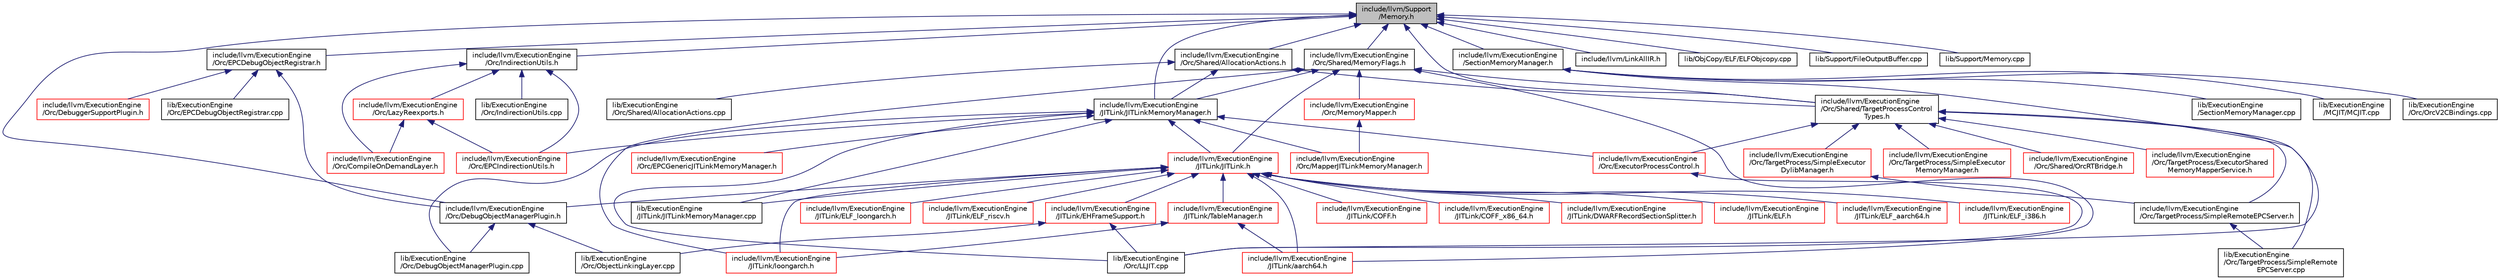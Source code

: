 digraph "include/llvm/Support/Memory.h"
{
 // LATEX_PDF_SIZE
  bgcolor="transparent";
  edge [fontname="Helvetica",fontsize="10",labelfontname="Helvetica",labelfontsize="10"];
  node [fontname="Helvetica",fontsize="10",shape=record];
  Node1 [label="include/llvm/Support\l/Memory.h",height=0.2,width=0.4,color="black", fillcolor="grey75", style="filled", fontcolor="black",tooltip=" "];
  Node1 -> Node2 [dir="back",color="midnightblue",fontsize="10",style="solid",fontname="Helvetica"];
  Node2 [label="include/llvm/ExecutionEngine\l/JITLink/JITLinkMemoryManager.h",height=0.2,width=0.4,color="black",URL="$JITLinkMemoryManager_8h.html",tooltip=" "];
  Node2 -> Node3 [dir="back",color="midnightblue",fontsize="10",style="solid",fontname="Helvetica"];
  Node3 [label="include/llvm/ExecutionEngine\l/JITLink/JITLink.h",height=0.2,width=0.4,color="red",URL="$JITLink_8h.html",tooltip=" "];
  Node3 -> Node4 [dir="back",color="midnightblue",fontsize="10",style="solid",fontname="Helvetica"];
  Node4 [label="include/llvm/ExecutionEngine\l/JITLink/TableManager.h",height=0.2,width=0.4,color="red",URL="$TableManager_8h.html",tooltip=" "];
  Node4 -> Node5 [dir="back",color="midnightblue",fontsize="10",style="solid",fontname="Helvetica"];
  Node5 [label="include/llvm/ExecutionEngine\l/JITLink/aarch64.h",height=0.2,width=0.4,color="red",URL="$aarch64_8h.html",tooltip=" "];
  Node4 -> Node13 [dir="back",color="midnightblue",fontsize="10",style="solid",fontname="Helvetica"];
  Node13 [label="include/llvm/ExecutionEngine\l/JITLink/loongarch.h",height=0.2,width=0.4,color="red",URL="$loongarch_8h.html",tooltip=" "];
  Node3 -> Node5 [dir="back",color="midnightblue",fontsize="10",style="solid",fontname="Helvetica"];
  Node3 -> Node25 [dir="back",color="midnightblue",fontsize="10",style="solid",fontname="Helvetica"];
  Node25 [label="include/llvm/ExecutionEngine\l/JITLink/COFF.h",height=0.2,width=0.4,color="red",URL="$ExecutionEngine_2JITLink_2COFF_8h.html",tooltip=" "];
  Node3 -> Node28 [dir="back",color="midnightblue",fontsize="10",style="solid",fontname="Helvetica"];
  Node28 [label="include/llvm/ExecutionEngine\l/JITLink/COFF_x86_64.h",height=0.2,width=0.4,color="red",URL="$COFF__x86__64_8h.html",tooltip=" "];
  Node3 -> Node29 [dir="back",color="midnightblue",fontsize="10",style="solid",fontname="Helvetica"];
  Node29 [label="include/llvm/ExecutionEngine\l/JITLink/DWARFRecordSectionSplitter.h",height=0.2,width=0.4,color="red",URL="$DWARFRecordSectionSplitter_8h.html",tooltip=" "];
  Node3 -> Node32 [dir="back",color="midnightblue",fontsize="10",style="solid",fontname="Helvetica"];
  Node32 [label="include/llvm/ExecutionEngine\l/JITLink/EHFrameSupport.h",height=0.2,width=0.4,color="red",URL="$EHFrameSupport_8h.html",tooltip=" "];
  Node32 -> Node35 [dir="back",color="midnightblue",fontsize="10",style="solid",fontname="Helvetica"];
  Node35 [label="lib/ExecutionEngine\l/Orc/LLJIT.cpp",height=0.2,width=0.4,color="black",URL="$LLJIT_8cpp.html",tooltip=" "];
  Node32 -> Node41 [dir="back",color="midnightblue",fontsize="10",style="solid",fontname="Helvetica"];
  Node41 [label="lib/ExecutionEngine\l/Orc/ObjectLinkingLayer.cpp",height=0.2,width=0.4,color="black",URL="$ObjectLinkingLayer_8cpp.html",tooltip=" "];
  Node3 -> Node42 [dir="back",color="midnightblue",fontsize="10",style="solid",fontname="Helvetica"];
  Node42 [label="include/llvm/ExecutionEngine\l/JITLink/ELF.h",height=0.2,width=0.4,color="red",URL="$ExecutionEngine_2JITLink_2ELF_8h.html",tooltip=" "];
  Node3 -> Node44 [dir="back",color="midnightblue",fontsize="10",style="solid",fontname="Helvetica"];
  Node44 [label="include/llvm/ExecutionEngine\l/JITLink/ELF_aarch64.h",height=0.2,width=0.4,color="red",URL="$ELF__aarch64_8h.html",tooltip=" "];
  Node3 -> Node45 [dir="back",color="midnightblue",fontsize="10",style="solid",fontname="Helvetica"];
  Node45 [label="include/llvm/ExecutionEngine\l/JITLink/ELF_i386.h",height=0.2,width=0.4,color="red",URL="$ELF__i386_8h.html",tooltip=" "];
  Node3 -> Node46 [dir="back",color="midnightblue",fontsize="10",style="solid",fontname="Helvetica"];
  Node46 [label="include/llvm/ExecutionEngine\l/JITLink/ELF_loongarch.h",height=0.2,width=0.4,color="red",URL="$ELF__loongarch_8h.html",tooltip=" "];
  Node3 -> Node47 [dir="back",color="midnightblue",fontsize="10",style="solid",fontname="Helvetica"];
  Node47 [label="include/llvm/ExecutionEngine\l/JITLink/ELF_riscv.h",height=0.2,width=0.4,color="red",URL="$ELF__riscv_8h.html",tooltip=" "];
  Node3 -> Node13 [dir="back",color="midnightblue",fontsize="10",style="solid",fontname="Helvetica"];
  Node3 -> Node56 [dir="back",color="midnightblue",fontsize="10",style="solid",fontname="Helvetica"];
  Node56 [label="include/llvm/ExecutionEngine\l/Orc/DebugObjectManagerPlugin.h",height=0.2,width=0.4,color="black",URL="$DebugObjectManagerPlugin_8h.html",tooltip=" "];
  Node56 -> Node57 [dir="back",color="midnightblue",fontsize="10",style="solid",fontname="Helvetica"];
  Node57 [label="lib/ExecutionEngine\l/Orc/DebugObjectManagerPlugin.cpp",height=0.2,width=0.4,color="black",URL="$DebugObjectManagerPlugin_8cpp.html",tooltip=" "];
  Node56 -> Node41 [dir="back",color="midnightblue",fontsize="10",style="solid",fontname="Helvetica"];
  Node3 -> Node81 [dir="back",color="midnightblue",fontsize="10",style="solid",fontname="Helvetica"];
  Node81 [label="lib/ExecutionEngine\l/JITLink/JITLinkMemoryManager.cpp",height=0.2,width=0.4,color="black",URL="$JITLinkMemoryManager_8cpp.html",tooltip=" "];
  Node2 -> Node84 [dir="back",color="midnightblue",fontsize="10",style="solid",fontname="Helvetica"];
  Node84 [label="include/llvm/ExecutionEngine\l/Orc/EPCGenericJITLinkMemoryManager.h",height=0.2,width=0.4,color="red",URL="$EPCGenericJITLinkMemoryManager_8h.html",tooltip=" "];
  Node2 -> Node87 [dir="back",color="midnightblue",fontsize="10",style="solid",fontname="Helvetica"];
  Node87 [label="include/llvm/ExecutionEngine\l/Orc/EPCIndirectionUtils.h",height=0.2,width=0.4,color="red",URL="$EPCIndirectionUtils_8h.html",tooltip=" "];
  Node2 -> Node89 [dir="back",color="midnightblue",fontsize="10",style="solid",fontname="Helvetica"];
  Node89 [label="include/llvm/ExecutionEngine\l/Orc/ExecutorProcessControl.h",height=0.2,width=0.4,color="red",URL="$ExecutorProcessControl_8h.html",tooltip=" "];
  Node89 -> Node35 [dir="back",color="midnightblue",fontsize="10",style="solid",fontname="Helvetica"];
  Node2 -> Node122 [dir="back",color="midnightblue",fontsize="10",style="solid",fontname="Helvetica"];
  Node122 [label="include/llvm/ExecutionEngine\l/Orc/MapperJITLinkMemoryManager.h",height=0.2,width=0.4,color="red",URL="$MapperJITLinkMemoryManager_8h.html",tooltip=" "];
  Node2 -> Node81 [dir="back",color="midnightblue",fontsize="10",style="solid",fontname="Helvetica"];
  Node2 -> Node57 [dir="back",color="midnightblue",fontsize="10",style="solid",fontname="Helvetica"];
  Node2 -> Node35 [dir="back",color="midnightblue",fontsize="10",style="solid",fontname="Helvetica"];
  Node1 -> Node56 [dir="back",color="midnightblue",fontsize="10",style="solid",fontname="Helvetica"];
  Node1 -> Node130 [dir="back",color="midnightblue",fontsize="10",style="solid",fontname="Helvetica"];
  Node130 [label="include/llvm/ExecutionEngine\l/Orc/EPCDebugObjectRegistrar.h",height=0.2,width=0.4,color="black",URL="$EPCDebugObjectRegistrar_8h.html",tooltip=" "];
  Node130 -> Node63 [dir="back",color="midnightblue",fontsize="10",style="solid",fontname="Helvetica"];
  Node63 [label="include/llvm/ExecutionEngine\l/Orc/DebuggerSupportPlugin.h",height=0.2,width=0.4,color="red",URL="$DebuggerSupportPlugin_8h.html",tooltip=" "];
  Node130 -> Node56 [dir="back",color="midnightblue",fontsize="10",style="solid",fontname="Helvetica"];
  Node130 -> Node125 [dir="back",color="midnightblue",fontsize="10",style="solid",fontname="Helvetica"];
  Node125 [label="lib/ExecutionEngine\l/Orc/EPCDebugObjectRegistrar.cpp",height=0.2,width=0.4,color="black",URL="$EPCDebugObjectRegistrar_8cpp.html",tooltip=" "];
  Node1 -> Node105 [dir="back",color="midnightblue",fontsize="10",style="solid",fontname="Helvetica"];
  Node105 [label="include/llvm/ExecutionEngine\l/Orc/IndirectionUtils.h",height=0.2,width=0.4,color="black",URL="$IndirectionUtils_8h.html",tooltip=" "];
  Node105 -> Node93 [dir="back",color="midnightblue",fontsize="10",style="solid",fontname="Helvetica"];
  Node93 [label="include/llvm/ExecutionEngine\l/Orc/CompileOnDemandLayer.h",height=0.2,width=0.4,color="red",URL="$CompileOnDemandLayer_8h.html",tooltip=" "];
  Node105 -> Node87 [dir="back",color="midnightblue",fontsize="10",style="solid",fontname="Helvetica"];
  Node105 -> Node94 [dir="back",color="midnightblue",fontsize="10",style="solid",fontname="Helvetica"];
  Node94 [label="include/llvm/ExecutionEngine\l/Orc/LazyReexports.h",height=0.2,width=0.4,color="red",URL="$LazyReexports_8h.html",tooltip=" "];
  Node94 -> Node93 [dir="back",color="midnightblue",fontsize="10",style="solid",fontname="Helvetica"];
  Node94 -> Node87 [dir="back",color="midnightblue",fontsize="10",style="solid",fontname="Helvetica"];
  Node105 -> Node23 [dir="back",color="midnightblue",fontsize="10",style="solid",fontname="Helvetica"];
  Node23 [label="lib/ExecutionEngine\l/Orc/IndirectionUtils.cpp",height=0.2,width=0.4,color="black",URL="$IndirectionUtils_8cpp.html",tooltip=" "];
  Node1 -> Node131 [dir="back",color="midnightblue",fontsize="10",style="solid",fontname="Helvetica"];
  Node131 [label="include/llvm/ExecutionEngine\l/Orc/Shared/AllocationActions.h",height=0.2,width=0.4,color="black",URL="$AllocationActions_8h.html",tooltip=" "];
  Node131 -> Node2 [dir="back",color="midnightblue",fontsize="10",style="solid",fontname="Helvetica"];
  Node131 -> Node132 [dir="back",color="midnightblue",fontsize="10",style="solid",fontname="Helvetica"];
  Node132 [label="include/llvm/ExecutionEngine\l/Orc/Shared/TargetProcessControl\lTypes.h",height=0.2,width=0.4,color="black",URL="$TargetProcessControlTypes_8h.html",tooltip=" "];
  Node132 -> Node89 [dir="back",color="midnightblue",fontsize="10",style="solid",fontname="Helvetica"];
  Node132 -> Node133 [dir="back",color="midnightblue",fontsize="10",style="solid",fontname="Helvetica"];
  Node133 [label="include/llvm/ExecutionEngine\l/Orc/Shared/OrcRTBridge.h",height=0.2,width=0.4,color="red",URL="$OrcRTBridge_8h.html",tooltip=" "];
  Node132 -> Node139 [dir="back",color="midnightblue",fontsize="10",style="solid",fontname="Helvetica"];
  Node139 [label="include/llvm/ExecutionEngine\l/Orc/TargetProcess/ExecutorShared\lMemoryMapperService.h",height=0.2,width=0.4,color="red",URL="$ExecutorSharedMemoryMapperService_8h.html",tooltip=" "];
  Node132 -> Node140 [dir="back",color="midnightblue",fontsize="10",style="solid",fontname="Helvetica"];
  Node140 [label="include/llvm/ExecutionEngine\l/Orc/TargetProcess/SimpleExecutor\lDylibManager.h",height=0.2,width=0.4,color="red",URL="$SimpleExecutorDylibManager_8h.html",tooltip=" "];
  Node140 -> Node141 [dir="back",color="midnightblue",fontsize="10",style="solid",fontname="Helvetica"];
  Node141 [label="include/llvm/ExecutionEngine\l/Orc/TargetProcess/SimpleRemoteEPCServer.h",height=0.2,width=0.4,color="black",URL="$SimpleRemoteEPCServer_8h.html",tooltip=" "];
  Node141 -> Node142 [dir="back",color="midnightblue",fontsize="10",style="solid",fontname="Helvetica"];
  Node142 [label="lib/ExecutionEngine\l/Orc/TargetProcess/SimpleRemote\lEPCServer.cpp",height=0.2,width=0.4,color="black",URL="$SimpleRemoteEPCServer_8cpp.html",tooltip=" "];
  Node132 -> Node143 [dir="back",color="midnightblue",fontsize="10",style="solid",fontname="Helvetica"];
  Node143 [label="include/llvm/ExecutionEngine\l/Orc/TargetProcess/SimpleExecutor\lMemoryManager.h",height=0.2,width=0.4,color="red",URL="$SimpleExecutorMemoryManager_8h.html",tooltip=" "];
  Node132 -> Node141 [dir="back",color="midnightblue",fontsize="10",style="solid",fontname="Helvetica"];
  Node132 -> Node142 [dir="back",color="midnightblue",fontsize="10",style="solid",fontname="Helvetica"];
  Node131 -> Node144 [dir="back",color="midnightblue",fontsize="10",style="solid",fontname="Helvetica"];
  Node144 [label="lib/ExecutionEngine\l/Orc/Shared/AllocationActions.cpp",height=0.2,width=0.4,color="black",URL="$AllocationActions_8cpp.html",tooltip=" "];
  Node1 -> Node145 [dir="back",color="midnightblue",fontsize="10",style="solid",fontname="Helvetica"];
  Node145 [label="include/llvm/ExecutionEngine\l/Orc/Shared/MemoryFlags.h",height=0.2,width=0.4,color="black",URL="$MemoryFlags_8h.html",tooltip=" "];
  Node145 -> Node5 [dir="back",color="midnightblue",fontsize="10",style="solid",fontname="Helvetica"];
  Node145 -> Node3 [dir="back",color="midnightblue",fontsize="10",style="solid",fontname="Helvetica"];
  Node145 -> Node2 [dir="back",color="midnightblue",fontsize="10",style="solid",fontname="Helvetica"];
  Node145 -> Node13 [dir="back",color="midnightblue",fontsize="10",style="solid",fontname="Helvetica"];
  Node145 -> Node121 [dir="back",color="midnightblue",fontsize="10",style="solid",fontname="Helvetica"];
  Node121 [label="include/llvm/ExecutionEngine\l/Orc/MemoryMapper.h",height=0.2,width=0.4,color="red",URL="$MemoryMapper_8h.html",tooltip=" "];
  Node121 -> Node122 [dir="back",color="midnightblue",fontsize="10",style="solid",fontname="Helvetica"];
  Node145 -> Node132 [dir="back",color="midnightblue",fontsize="10",style="solid",fontname="Helvetica"];
  Node1 -> Node132 [dir="back",color="midnightblue",fontsize="10",style="solid",fontname="Helvetica"];
  Node1 -> Node146 [dir="back",color="midnightblue",fontsize="10",style="solid",fontname="Helvetica"];
  Node146 [label="include/llvm/ExecutionEngine\l/SectionMemoryManager.h",height=0.2,width=0.4,color="black",URL="$SectionMemoryManager_8h.html",tooltip=" "];
  Node146 -> Node147 [dir="back",color="midnightblue",fontsize="10",style="solid",fontname="Helvetica"];
  Node147 [label="lib/ExecutionEngine\l/MCJIT/MCJIT.cpp",height=0.2,width=0.4,color="black",URL="$MCJIT_8cpp.html",tooltip=" "];
  Node146 -> Node35 [dir="back",color="midnightblue",fontsize="10",style="solid",fontname="Helvetica"];
  Node146 -> Node68 [dir="back",color="midnightblue",fontsize="10",style="solid",fontname="Helvetica"];
  Node68 [label="lib/ExecutionEngine\l/Orc/OrcV2CBindings.cpp",height=0.2,width=0.4,color="black",URL="$OrcV2CBindings_8cpp.html",tooltip=" "];
  Node146 -> Node148 [dir="back",color="midnightblue",fontsize="10",style="solid",fontname="Helvetica"];
  Node148 [label="lib/ExecutionEngine\l/SectionMemoryManager.cpp",height=0.2,width=0.4,color="black",URL="$SectionMemoryManager_8cpp.html",tooltip=" "];
  Node1 -> Node149 [dir="back",color="midnightblue",fontsize="10",style="solid",fontname="Helvetica"];
  Node149 [label="include/llvm/LinkAllIR.h",height=0.2,width=0.4,color="black",URL="$LinkAllIR_8h.html",tooltip=" "];
  Node1 -> Node150 [dir="back",color="midnightblue",fontsize="10",style="solid",fontname="Helvetica"];
  Node150 [label="lib/ObjCopy/ELF/ELFObjcopy.cpp",height=0.2,width=0.4,color="black",URL="$ELFObjcopy_8cpp.html",tooltip=" "];
  Node1 -> Node151 [dir="back",color="midnightblue",fontsize="10",style="solid",fontname="Helvetica"];
  Node151 [label="lib/Support/FileOutputBuffer.cpp",height=0.2,width=0.4,color="black",URL="$FileOutputBuffer_8cpp.html",tooltip=" "];
  Node1 -> Node152 [dir="back",color="midnightblue",fontsize="10",style="solid",fontname="Helvetica"];
  Node152 [label="lib/Support/Memory.cpp",height=0.2,width=0.4,color="black",URL="$Memory_8cpp.html",tooltip=" "];
}
